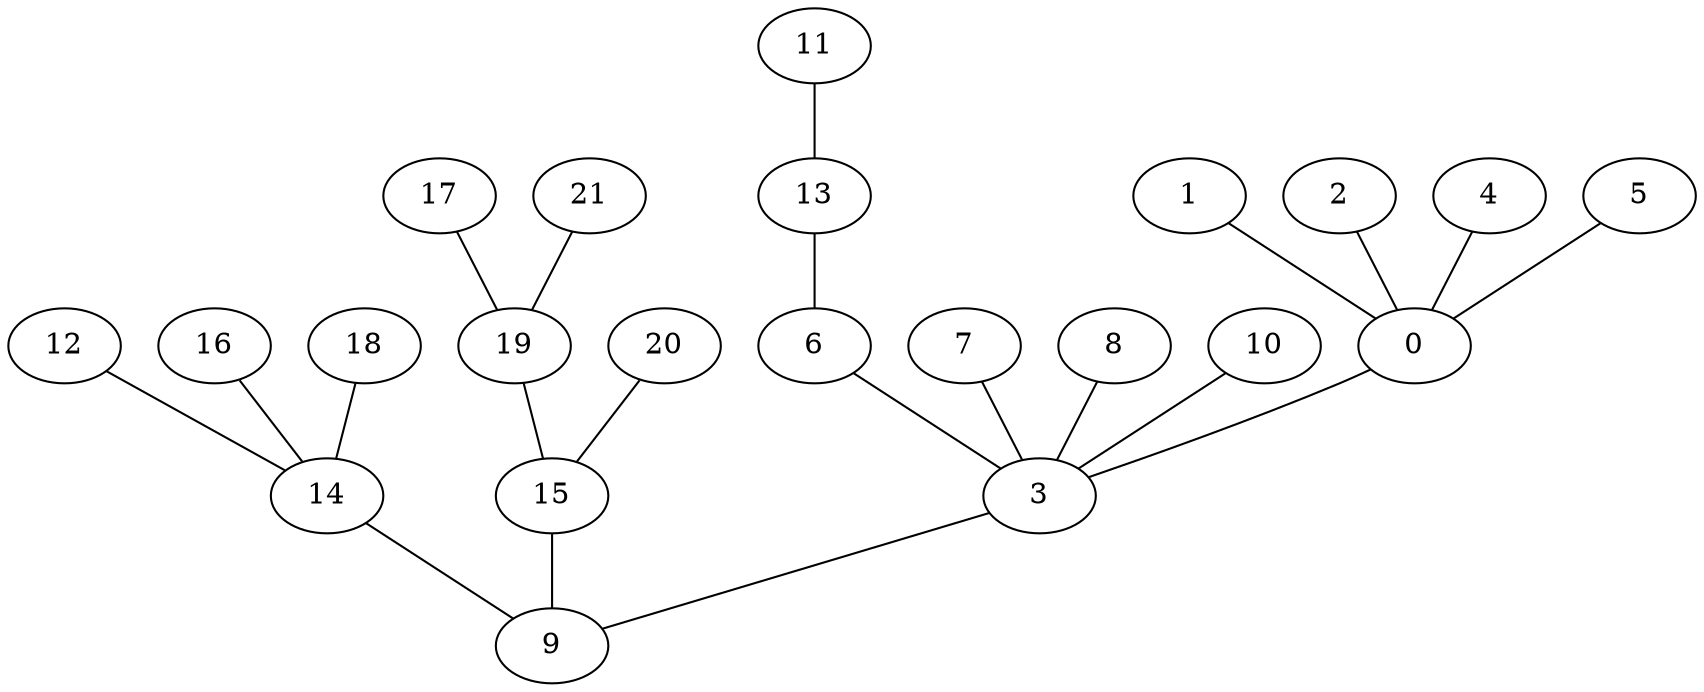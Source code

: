 strict graph G {
0 -- 3
1 -- 0
2 -- 0
3 -- 9
4 -- 0
5 -- 0
6 -- 3
7 -- 3
8 -- 3
10 -- 3
11 -- 13
12 -- 14
13 -- 6
14 -- 9
15 -- 9
16 -- 14
17 -- 19
18 -- 14
19 -- 15
20 -- 15
21 -- 19

}
